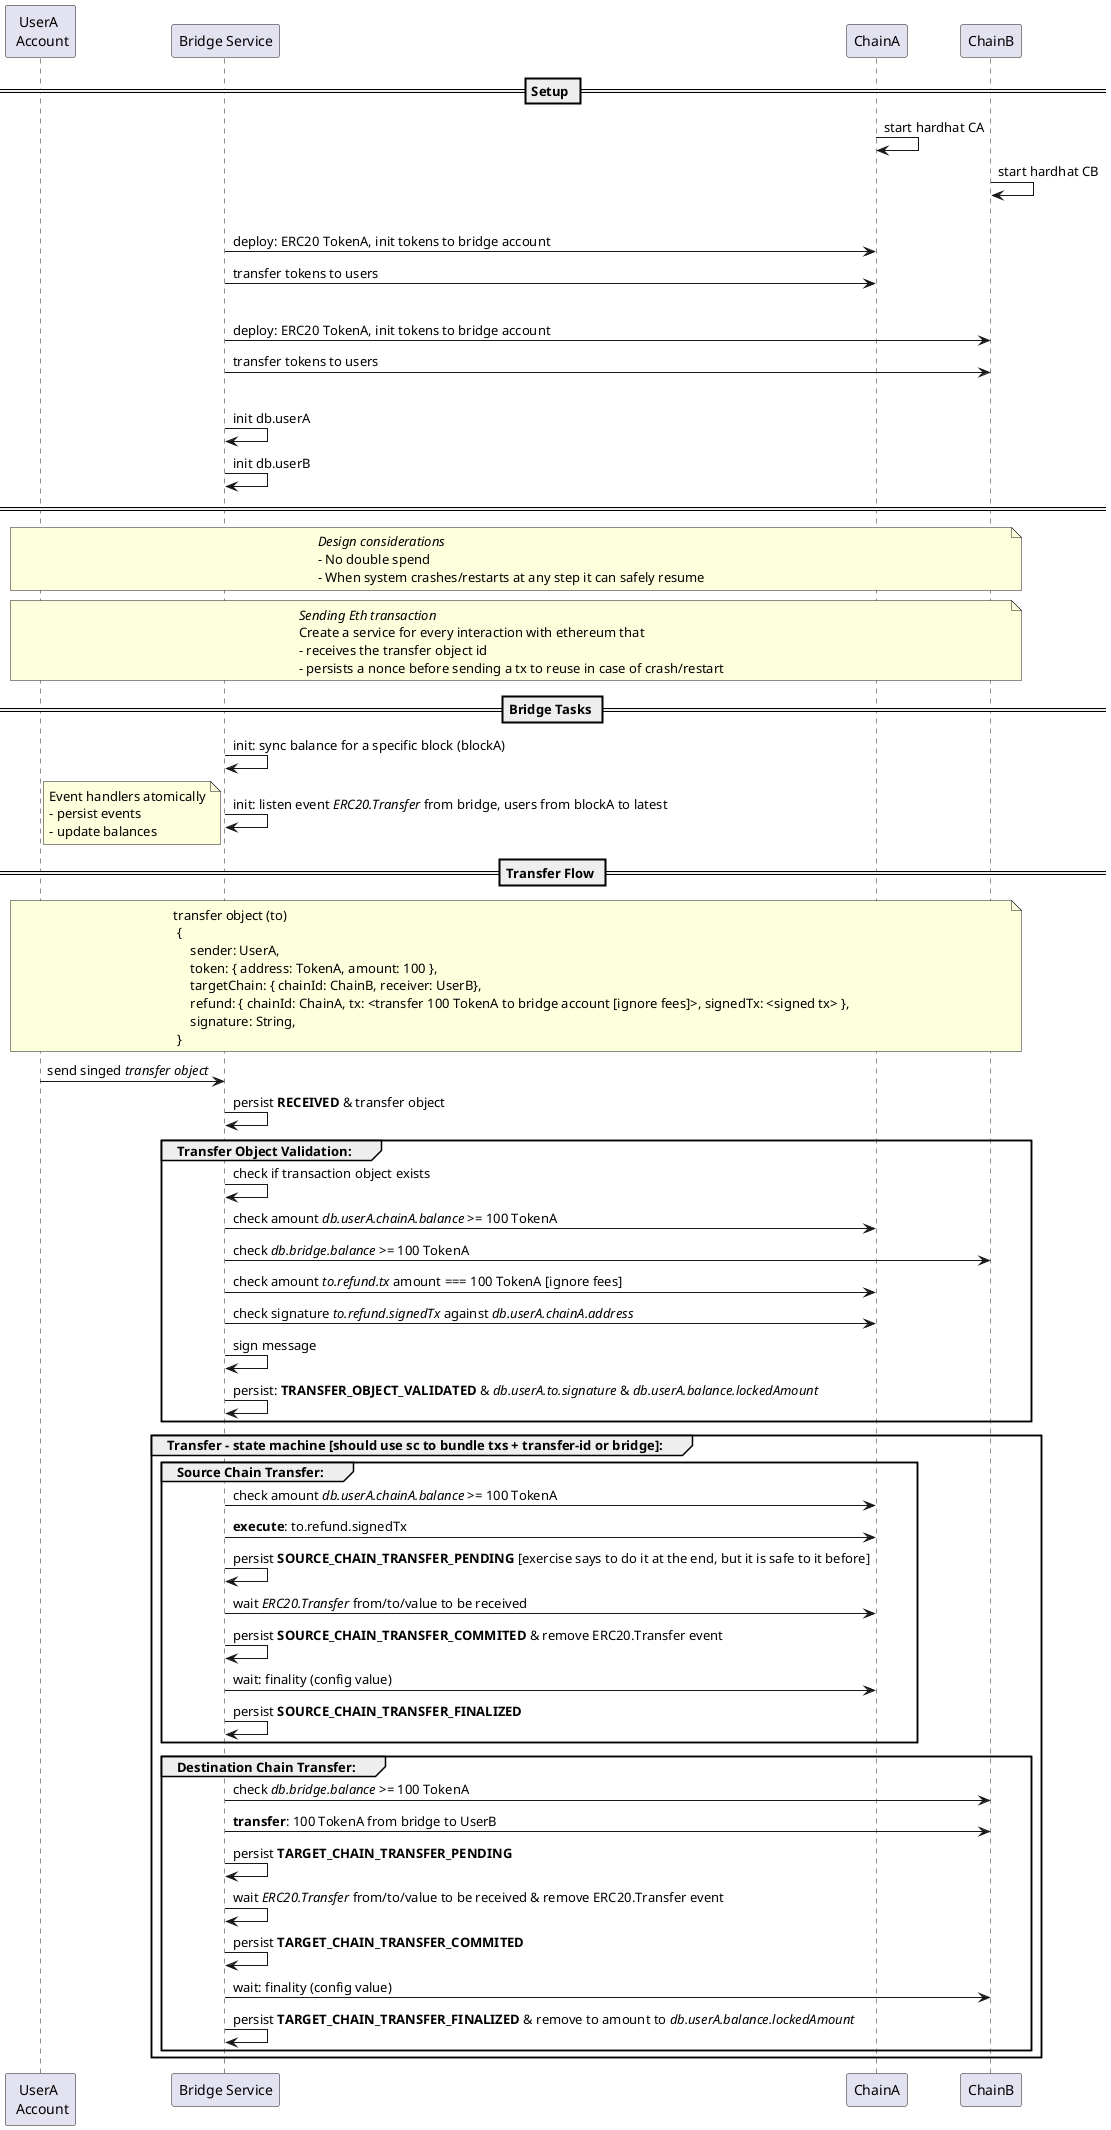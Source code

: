 @startuml
participant "UserA \n Account" as UA
participant "Bridge Service" as B
participant ChainA as CA
participant ChainB as CB

== Setup ==
CA -> CA: start hardhat CA
CB -> CB: start hardhat CB
|||
B -> CA: deploy: ERC20 TokenA, init tokens to bridge account
B -> CA: transfer tokens to users
|||
B -> CB: deploy: ERC20 TokenA, init tokens to bridge account
B -> CB: transfer tokens to users
|||
B -> B: init db.userA
B -> B: init db.userB

== ==
note across
//Design considerations//
- No double spend
- When system crashes/restarts at any step it can safely resume
end note

note across
//Sending Eth transaction//
Create a service for every interaction with ethereum that
- receives the transfer object id
- persists a nonce before sending a tx to reuse in case of crash/restart
end note

== Bridge Tasks ==
B -> B: init: sync balance for a specific block (blockA)
B -> B: init: listen event //ERC20.Transfer// from bridge, users from blockA to latest
note left
Event handlers atomically
- persist events
- update balances
end note


== Transfer Flow ==
note across
transfer object (to)
 {
     sender: UserA,
     token: { address: TokenA, amount: 100 },
     targetChain: { chainId: ChainB, receiver: UserB},
     refund: { chainId: ChainA, tx: <transfer 100 TokenA to bridge account [ignore fees]>, signedTx: <signed tx> },
     signature: String,
 }
end note

UA -> B: send singed //transfer object//
B -> B: persist **RECEIVED** & transfer object

group Transfer Object Validation:
B -> B : check if transaction object exists
B -> CA: check amount //db.userA.chainA.balance// >= 100 TokenA
B -> CB: check //db.bridge.balance// >= 100 TokenA
B -> CA: check amount //to.refund.tx// amount === 100 TokenA [ignore fees]
B -> CA: check signature //to.refund.signedTx// against //db.userA.chainA.address//
B -> B: sign message
B -> B: persist: **TRANSFER_OBJECT_VALIDATED** & //db.userA.to.signature// & //db.userA.balance.lockedAmount//
end

group Transfer - state machine [should use sc to bundle txs + transfer-id or bridge]:

group Source Chain Transfer:
B -> CA: check amount //db.userA.chainA.balance// >= 100 TokenA
B -> CA: **execute**: to.refund.signedTx
B -> B: persist **SOURCE_CHAIN_TRANSFER_PENDING** [exercise says to do it at the end, but it is safe to it before]
B -> CA: wait //ERC20.Transfer// from/to/value to be received
B -> B: persist **SOURCE_CHAIN_TRANSFER_COMMITED** & remove ERC20.Transfer event
B -> CA: wait: finality (config value)
B -> B: persist **SOURCE_CHAIN_TRANSFER_FINALIZED**
end

group Destination Chain Transfer:
B -> CB: check //db.bridge.balance// >= 100 TokenA
B -> CB: **transfer**: 100 TokenA from bridge to UserB
B -> B: persist **TARGET_CHAIN_TRANSFER_PENDING**
B -> B: wait //ERC20.Transfer// from/to/value to be received & remove ERC20.Transfer event
B -> B: persist **TARGET_CHAIN_TRANSFER_COMMITED**
B -> CB: wait: finality (config value)
B -> B: persist **TARGET_CHAIN_TRANSFER_FINALIZED** & remove to amount to //db.userA.balance.lockedAmount//
end

end

@enduml
